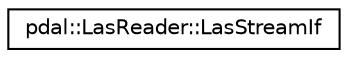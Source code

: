 digraph "Graphical Class Hierarchy"
{
  edge [fontname="Helvetica",fontsize="10",labelfontname="Helvetica",labelfontsize="10"];
  node [fontname="Helvetica",fontsize="10",shape=record];
  rankdir="LR";
  Node1 [label="pdal::LasReader::LasStreamIf",height=0.2,width=0.4,color="black", fillcolor="white", style="filled",URL="$classpdal_1_1LasReader_1_1LasStreamIf.html"];
}
